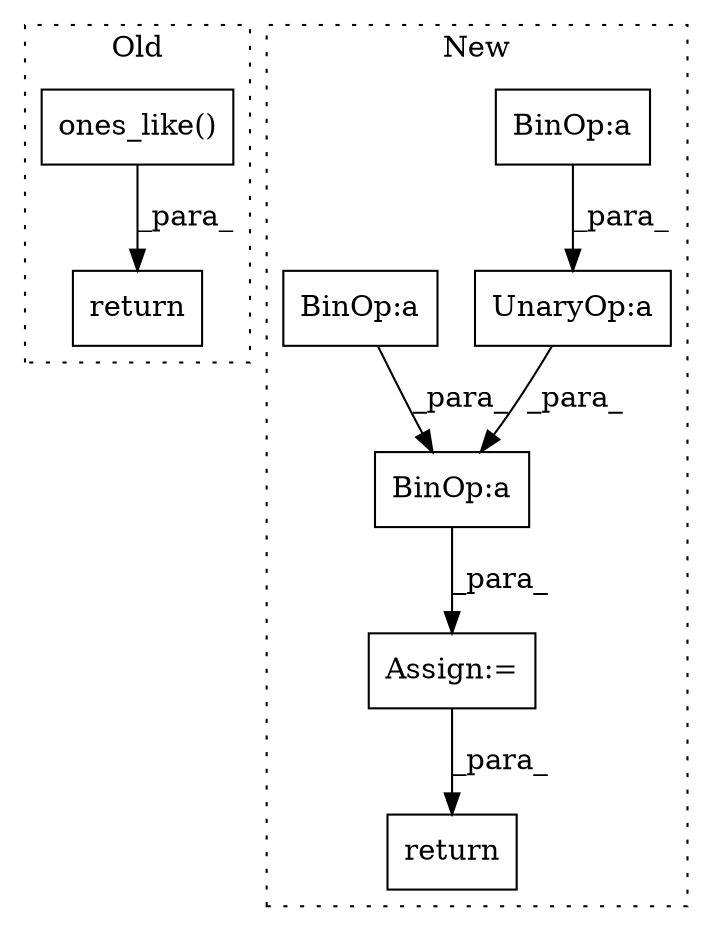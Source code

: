 digraph G {
subgraph cluster0 {
1 [label="ones_like()" a="75" s="987,1006" l="16,37" shape="box"];
3 [label="return" a="93" s="1222" l="7" shape="box"];
label = "Old";
style="dotted";
}
subgraph cluster1 {
2 [label="return" a="93" s="2097" l="7" shape="box"];
4 [label="UnaryOp:a" a="61" s="1884" l="9" shape="box"];
5 [label="BinOp:a" a="82" s="1663" l="3" shape="box"];
6 [label="BinOp:a" a="82" s="1770" l="3" shape="box"];
7 [label="BinOp:a" a="82" s="1828" l="3" shape="box"];
8 [label="Assign:=" a="68" s="1814" l="3" shape="box"];
label = "New";
style="dotted";
}
1 -> 3 [label="_para_"];
4 -> 7 [label="_para_"];
5 -> 4 [label="_para_"];
6 -> 7 [label="_para_"];
7 -> 8 [label="_para_"];
8 -> 2 [label="_para_"];
}